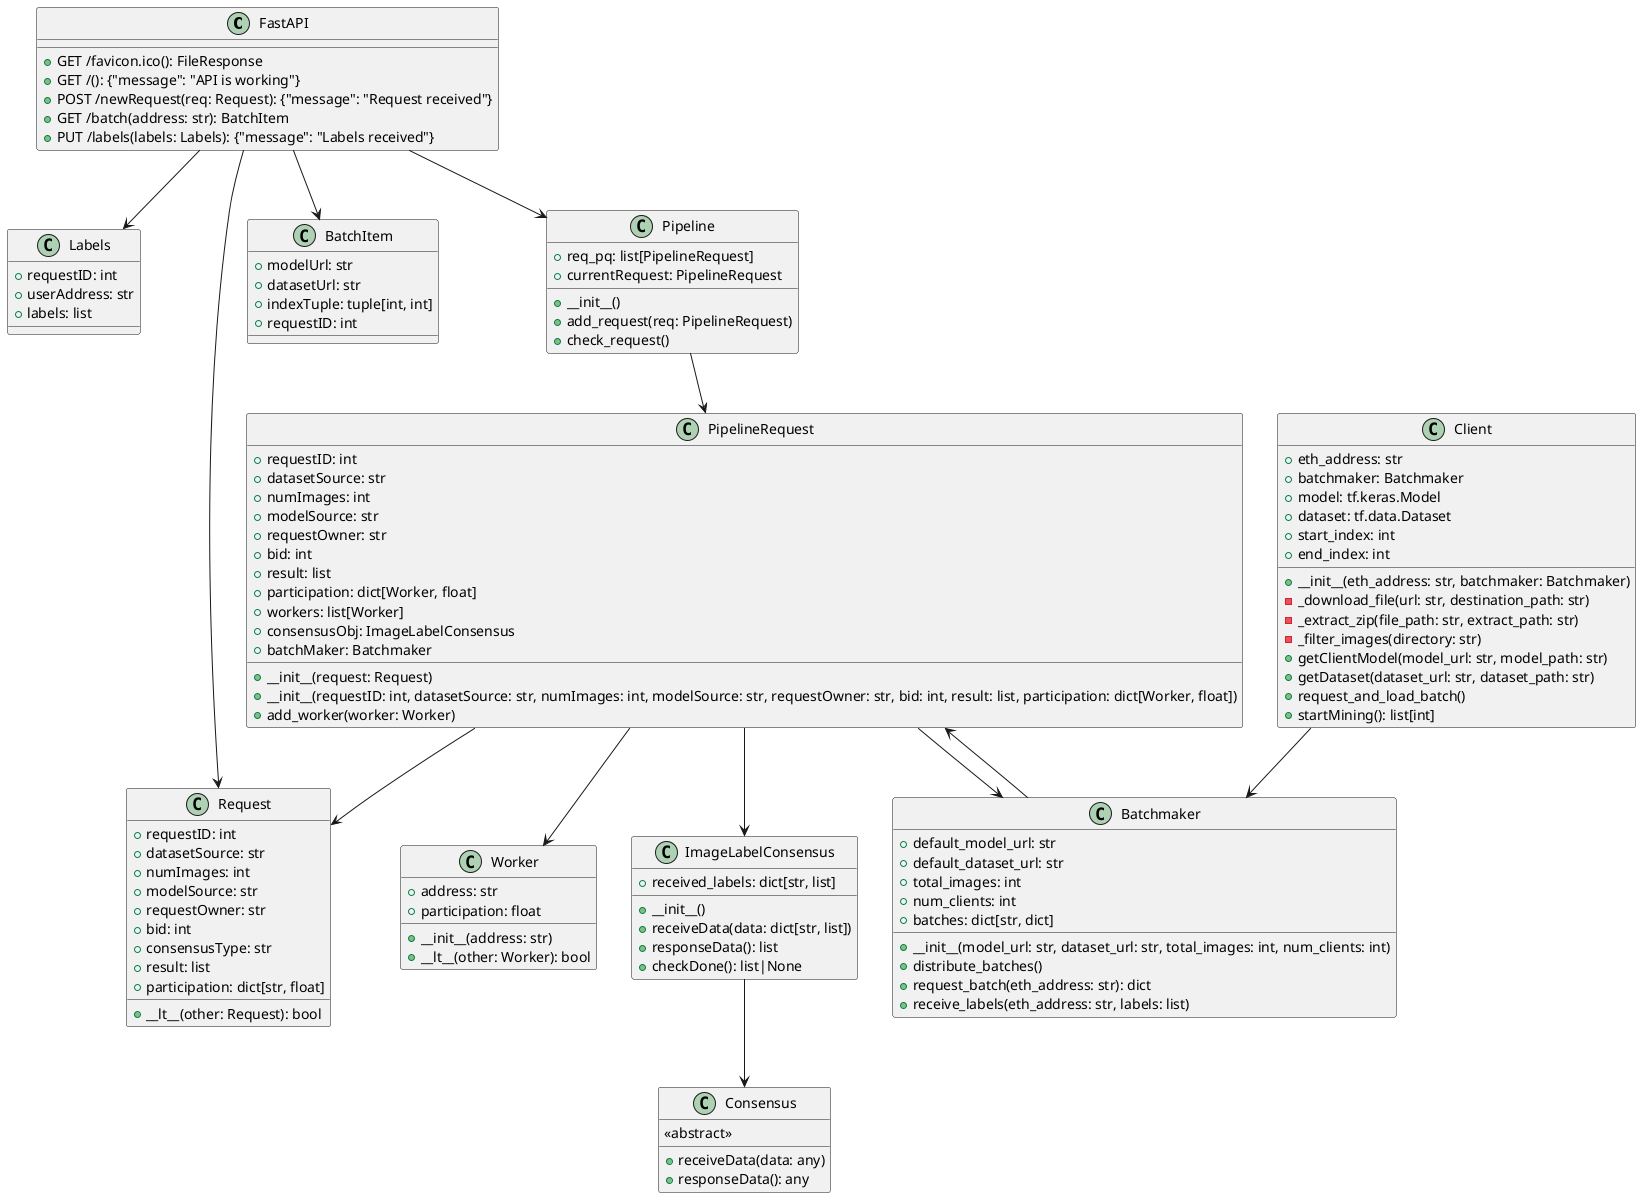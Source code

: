 @startuml
class FastAPI {
        +GET /favicon.ico(): FileResponse
        +GET /(): {"message": "API is working"}
        +POST /newRequest(req: Request): {"message": "Request received"}
        +GET /batch(address: str): BatchItem
        +PUT /labels(labels: Labels): {"message": "Labels received"}
    }

    class Labels {
        +requestID: int
        +userAddress: str
        +labels: list
    }

    class Request {
        +requestID: int
        +datasetSource: str
        +numImages: int
        +modelSource: str
        +requestOwner: str
        +bid: int
        +consensusType: str
        +result: list
        +participation: dict[str, float]
        +__lt__(other: Request): bool
    }

    class BatchItem {
        +modelUrl: str
        +datasetUrl: str
        +indexTuple: tuple[int, int]
        +requestID: int
    }

    class Worker {
        +address: str
        +participation: float
        +__init__(address: str)
        +__lt__(other: Worker): bool
    }

    class PipelineRequest {
        +requestID: int
        +datasetSource: str
        +numImages: int
        +modelSource: str
        +requestOwner: str
        +bid: int
        +result: list
        +participation: dict[Worker, float]
        +workers: list[Worker]
        +consensusObj: ImageLabelConsensus
        +batchMaker: Batchmaker
        +__init__(request: Request)
        +__init__(requestID: int, datasetSource: str, numImages: int, modelSource: str, requestOwner: str, bid: int, result: list, participation: dict[Worker, float])
        +add_worker(worker: Worker)
    }

    class Pipeline {
        +req_pq: list[PipelineRequest]
        +currentRequest: PipelineRequest
        +__init__()
        +add_request(req: PipelineRequest)
        +check_request()
    }

    class Client {
        +eth_address: str
        +batchmaker: Batchmaker
        +model: tf.keras.Model
        +dataset: tf.data.Dataset
        +start_index: int
        +end_index: int
        +__init__(eth_address: str, batchmaker: Batchmaker)
        -_download_file(url: str, destination_path: str)
        -_extract_zip(file_path: str, extract_path: str)
        -_filter_images(directory: str)
        +getClientModel(model_url: str, model_path: str)
        +getDataset(dataset_url: str, dataset_path: str)
        +request_and_load_batch()
        +startMining(): list[int]
    }

    class Batchmaker {
        +default_model_url: str
        +default_dataset_url: str
        +total_images: int
        +num_clients: int
        +batches: dict[str, dict]
        +__init__(model_url: str, dataset_url: str, total_images: int, num_clients: int)
        +distribute_batches()
        +request_batch(eth_address: str): dict
        +receive_labels(eth_address: str, labels: list)
    }

    class Consensus {
        <<abstract>>
        +receiveData(data: any)
        +responseData(): any
    }

    class ImageLabelConsensus {
        +received_labels: dict[str, list]
        +__init__()
        +receiveData(data: dict[str, list])
        +responseData(): list
        +checkDone(): list|None
    }

    FastAPI --> Labels
    FastAPI --> Request
    FastAPI --> BatchItem
    FastAPI --> Pipeline

    Pipeline --> PipelineRequest
    PipelineRequest --> Request
    PipelineRequest --> Worker
    PipelineRequest --> ImageLabelConsensus
    PipelineRequest --> Batchmaker

    Client --> Batchmaker

    Batchmaker --> PipelineRequest

    ImageLabelConsensus --> Consensus
@enduml